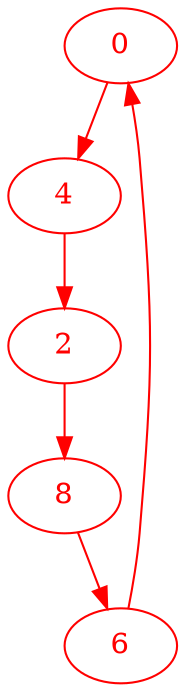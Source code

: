 digraph g{
node [color = red, fontcolor=red]; 0 2 4 6 8 ;
0 -> 4 [color=red] ;
2 -> 8 [color=red] ;
4 -> 2 [color=red] ;
6 -> 0 [color=red] ;
8 -> 6 [color=red] ;
}